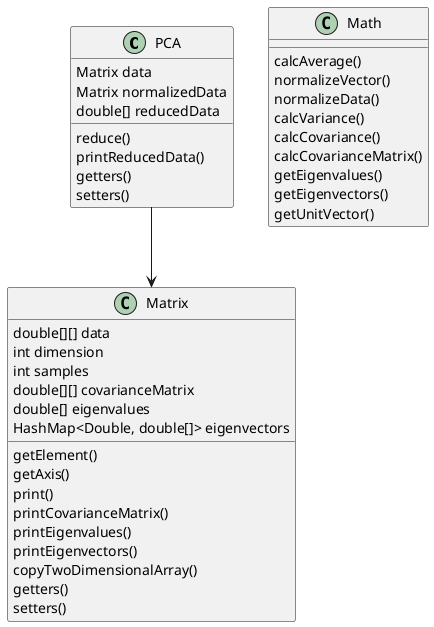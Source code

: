 @startuml
class PCA{
    Matrix data
    Matrix normalizedData
    double[] reducedData

    reduce()
    printReducedData()
    getters()
    setters()
}

class Math{
    calcAverage()
    normalizeVector()
    normalizeData()
    calcVariance()
    calcCovariance()
    calcCovarianceMatrix()
    getEigenvalues()
    getEigenvectors()
    getUnitVector()
}

class Matrix{
    double[][] data
    int dimension
    int samples
    double[][] covarianceMatrix
    double[] eigenvalues
    HashMap<Double, double[]> eigenvectors

    getElement()
    getAxis()
    print()
    printCovarianceMatrix()
    printEigenvalues()
    printEigenvectors()
    copyTwoDimensionalArray()
    getters()
    setters()
}

PCA --> Matrix

@enduml